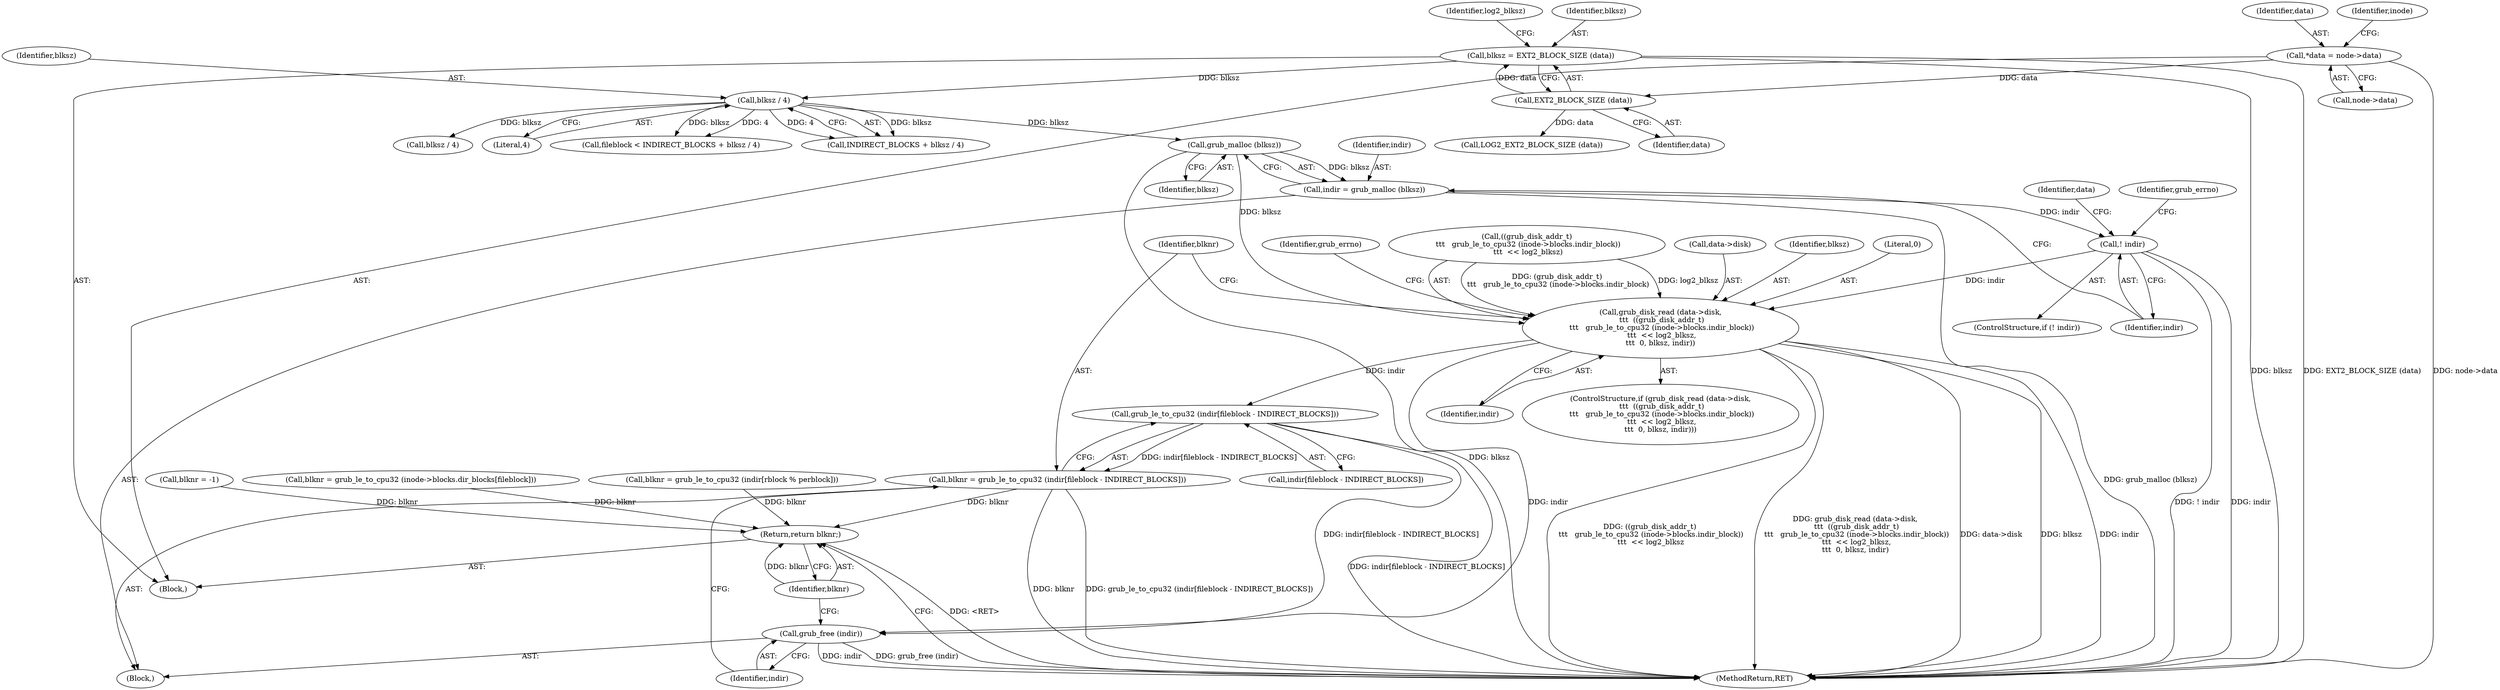 digraph "1_radare2_65000a7fd9eea62359e6d6714f17b94a99a82edd_0@API" {
"1000289" [label="(Call,grub_malloc (blksz))"];
"1000282" [label="(Call,blksz / 4)"];
"1000127" [label="(Call,blksz = EXT2_BLOCK_SIZE (data))"];
"1000129" [label="(Call,EXT2_BLOCK_SIZE (data))"];
"1000109" [label="(Call,*data = node->data)"];
"1000287" [label="(Call,indir = grub_malloc (blksz))"];
"1000292" [label="(Call,! indir)"];
"1000297" [label="(Call,grub_disk_read (data->disk,\n \t\t\t  ((grub_disk_addr_t)\n \t\t\t   grub_le_to_cpu32 (inode->blocks.indir_block))\n \t\t\t  << log2_blksz,\n\t\t\t  0, blksz, indir))"];
"1000318" [label="(Call,grub_le_to_cpu32 (indir[fileblock - INDIRECT_BLOCKS]))"];
"1000316" [label="(Call,blknr = grub_le_to_cpu32 (indir[fileblock - INDIRECT_BLOCKS]))"];
"1000427" [label="(Return,return blknr;)"];
"1000324" [label="(Call,grub_free (indir))"];
"1000283" [label="(Identifier,blksz)"];
"1000301" [label="(Call,((grub_disk_addr_t)\n \t\t\t   grub_le_to_cpu32 (inode->blocks.indir_block))\n \t\t\t  << log2_blksz)"];
"1000428" [label="(Identifier,blknr)"];
"1000318" [label="(Call,grub_le_to_cpu32 (indir[fileblock - INDIRECT_BLOCKS]))"];
"1000110" [label="(Identifier,data)"];
"1000313" [label="(Identifier,indir)"];
"1000282" [label="(Call,blksz / 4)"];
"1000107" [label="(Block,)"];
"1000296" [label="(ControlStructure,if (grub_disk_read (data->disk,\n \t\t\t  ((grub_disk_addr_t)\n \t\t\t   grub_le_to_cpu32 (inode->blocks.indir_block))\n \t\t\t  << log2_blksz,\n\t\t\t  0, blksz, indir)))"];
"1000290" [label="(Identifier,blksz)"];
"1000317" [label="(Identifier,blknr)"];
"1000319" [label="(Call,indir[fileblock - INDIRECT_BLOCKS])"];
"1000292" [label="(Call,! indir)"];
"1000335" [label="(Call,blksz / 4)"];
"1000130" [label="(Identifier,data)"];
"1000291" [label="(ControlStructure,if (! indir))"];
"1000299" [label="(Identifier,data)"];
"1000298" [label="(Call,data->disk)"];
"1000429" [label="(MethodReturn,RET)"];
"1000324" [label="(Call,grub_free (indir))"];
"1000266" [label="(Call,blknr = grub_le_to_cpu32 (inode->blocks.dir_blocks[fileblock]))"];
"1000412" [label="(Call,blknr = grub_le_to_cpu32 (indir[rblock % perblock]))"];
"1000116" [label="(Identifier,inode)"];
"1000129" [label="(Call,EXT2_BLOCK_SIZE (data))"];
"1000325" [label="(Identifier,indir)"];
"1000122" [label="(Call,blknr = -1)"];
"1000111" [label="(Call,node->data)"];
"1000284" [label="(Literal,4)"];
"1000280" [label="(Call,INDIRECT_BLOCKS + blksz / 4)"];
"1000133" [label="(Identifier,log2_blksz)"];
"1000312" [label="(Identifier,blksz)"];
"1000311" [label="(Literal,0)"];
"1000315" [label="(Identifier,grub_errno)"];
"1000285" [label="(Block,)"];
"1000127" [label="(Call,blksz = EXT2_BLOCK_SIZE (data))"];
"1000109" [label="(Call,*data = node->data)"];
"1000297" [label="(Call,grub_disk_read (data->disk,\n \t\t\t  ((grub_disk_addr_t)\n \t\t\t   grub_le_to_cpu32 (inode->blocks.indir_block))\n \t\t\t  << log2_blksz,\n\t\t\t  0, blksz, indir))"];
"1000427" [label="(Return,return blknr;)"];
"1000316" [label="(Call,blknr = grub_le_to_cpu32 (indir[fileblock - INDIRECT_BLOCKS]))"];
"1000287" [label="(Call,indir = grub_malloc (blksz))"];
"1000293" [label="(Identifier,indir)"];
"1000295" [label="(Identifier,grub_errno)"];
"1000128" [label="(Identifier,blksz)"];
"1000278" [label="(Call,fileblock < INDIRECT_BLOCKS + blksz / 4)"];
"1000288" [label="(Identifier,indir)"];
"1000134" [label="(Call,LOG2_EXT2_BLOCK_SIZE (data))"];
"1000289" [label="(Call,grub_malloc (blksz))"];
"1000289" -> "1000287"  [label="AST: "];
"1000289" -> "1000290"  [label="CFG: "];
"1000290" -> "1000289"  [label="AST: "];
"1000287" -> "1000289"  [label="CFG: "];
"1000289" -> "1000429"  [label="DDG: blksz"];
"1000289" -> "1000287"  [label="DDG: blksz"];
"1000282" -> "1000289"  [label="DDG: blksz"];
"1000289" -> "1000297"  [label="DDG: blksz"];
"1000282" -> "1000280"  [label="AST: "];
"1000282" -> "1000284"  [label="CFG: "];
"1000283" -> "1000282"  [label="AST: "];
"1000284" -> "1000282"  [label="AST: "];
"1000280" -> "1000282"  [label="CFG: "];
"1000282" -> "1000278"  [label="DDG: blksz"];
"1000282" -> "1000278"  [label="DDG: 4"];
"1000282" -> "1000280"  [label="DDG: blksz"];
"1000282" -> "1000280"  [label="DDG: 4"];
"1000127" -> "1000282"  [label="DDG: blksz"];
"1000282" -> "1000335"  [label="DDG: blksz"];
"1000127" -> "1000107"  [label="AST: "];
"1000127" -> "1000129"  [label="CFG: "];
"1000128" -> "1000127"  [label="AST: "];
"1000129" -> "1000127"  [label="AST: "];
"1000133" -> "1000127"  [label="CFG: "];
"1000127" -> "1000429"  [label="DDG: EXT2_BLOCK_SIZE (data)"];
"1000127" -> "1000429"  [label="DDG: blksz"];
"1000129" -> "1000127"  [label="DDG: data"];
"1000129" -> "1000130"  [label="CFG: "];
"1000130" -> "1000129"  [label="AST: "];
"1000109" -> "1000129"  [label="DDG: data"];
"1000129" -> "1000134"  [label="DDG: data"];
"1000109" -> "1000107"  [label="AST: "];
"1000109" -> "1000111"  [label="CFG: "];
"1000110" -> "1000109"  [label="AST: "];
"1000111" -> "1000109"  [label="AST: "];
"1000116" -> "1000109"  [label="CFG: "];
"1000109" -> "1000429"  [label="DDG: node->data"];
"1000287" -> "1000285"  [label="AST: "];
"1000288" -> "1000287"  [label="AST: "];
"1000293" -> "1000287"  [label="CFG: "];
"1000287" -> "1000429"  [label="DDG: grub_malloc (blksz)"];
"1000287" -> "1000292"  [label="DDG: indir"];
"1000292" -> "1000291"  [label="AST: "];
"1000292" -> "1000293"  [label="CFG: "];
"1000293" -> "1000292"  [label="AST: "];
"1000295" -> "1000292"  [label="CFG: "];
"1000299" -> "1000292"  [label="CFG: "];
"1000292" -> "1000429"  [label="DDG: ! indir"];
"1000292" -> "1000429"  [label="DDG: indir"];
"1000292" -> "1000297"  [label="DDG: indir"];
"1000297" -> "1000296"  [label="AST: "];
"1000297" -> "1000313"  [label="CFG: "];
"1000298" -> "1000297"  [label="AST: "];
"1000301" -> "1000297"  [label="AST: "];
"1000311" -> "1000297"  [label="AST: "];
"1000312" -> "1000297"  [label="AST: "];
"1000313" -> "1000297"  [label="AST: "];
"1000315" -> "1000297"  [label="CFG: "];
"1000317" -> "1000297"  [label="CFG: "];
"1000297" -> "1000429"  [label="DDG: data->disk"];
"1000297" -> "1000429"  [label="DDG: blksz"];
"1000297" -> "1000429"  [label="DDG: indir"];
"1000297" -> "1000429"  [label="DDG: ((grub_disk_addr_t)\n \t\t\t   grub_le_to_cpu32 (inode->blocks.indir_block))\n \t\t\t  << log2_blksz"];
"1000297" -> "1000429"  [label="DDG: grub_disk_read (data->disk,\n \t\t\t  ((grub_disk_addr_t)\n \t\t\t   grub_le_to_cpu32 (inode->blocks.indir_block))\n \t\t\t  << log2_blksz,\n\t\t\t  0, blksz, indir)"];
"1000301" -> "1000297"  [label="DDG: (grub_disk_addr_t)\n \t\t\t   grub_le_to_cpu32 (inode->blocks.indir_block)"];
"1000301" -> "1000297"  [label="DDG: log2_blksz"];
"1000297" -> "1000318"  [label="DDG: indir"];
"1000297" -> "1000324"  [label="DDG: indir"];
"1000318" -> "1000316"  [label="AST: "];
"1000318" -> "1000319"  [label="CFG: "];
"1000319" -> "1000318"  [label="AST: "];
"1000316" -> "1000318"  [label="CFG: "];
"1000318" -> "1000429"  [label="DDG: indir[fileblock - INDIRECT_BLOCKS]"];
"1000318" -> "1000316"  [label="DDG: indir[fileblock - INDIRECT_BLOCKS]"];
"1000318" -> "1000324"  [label="DDG: indir[fileblock - INDIRECT_BLOCKS]"];
"1000316" -> "1000285"  [label="AST: "];
"1000317" -> "1000316"  [label="AST: "];
"1000325" -> "1000316"  [label="CFG: "];
"1000316" -> "1000429"  [label="DDG: grub_le_to_cpu32 (indir[fileblock - INDIRECT_BLOCKS])"];
"1000316" -> "1000429"  [label="DDG: blknr"];
"1000316" -> "1000427"  [label="DDG: blknr"];
"1000427" -> "1000107"  [label="AST: "];
"1000427" -> "1000428"  [label="CFG: "];
"1000428" -> "1000427"  [label="AST: "];
"1000429" -> "1000427"  [label="CFG: "];
"1000427" -> "1000429"  [label="DDG: <RET>"];
"1000428" -> "1000427"  [label="DDG: blknr"];
"1000122" -> "1000427"  [label="DDG: blknr"];
"1000266" -> "1000427"  [label="DDG: blknr"];
"1000412" -> "1000427"  [label="DDG: blknr"];
"1000324" -> "1000285"  [label="AST: "];
"1000324" -> "1000325"  [label="CFG: "];
"1000325" -> "1000324"  [label="AST: "];
"1000428" -> "1000324"  [label="CFG: "];
"1000324" -> "1000429"  [label="DDG: grub_free (indir)"];
"1000324" -> "1000429"  [label="DDG: indir"];
}
